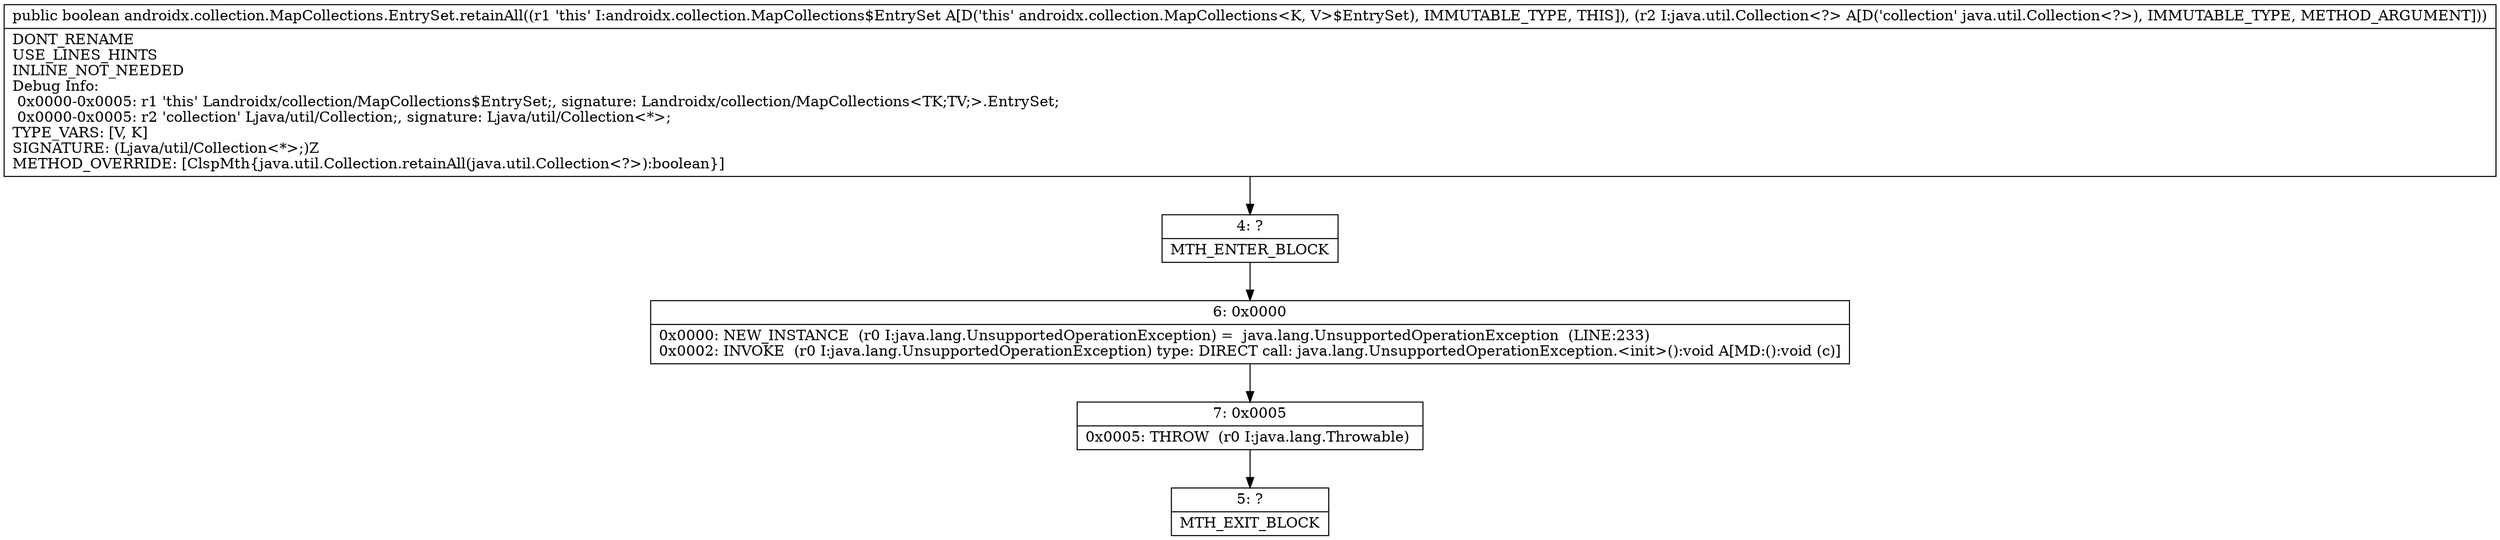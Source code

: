 digraph "CFG forandroidx.collection.MapCollections.EntrySet.retainAll(Ljava\/util\/Collection;)Z" {
Node_4 [shape=record,label="{4\:\ ?|MTH_ENTER_BLOCK\l}"];
Node_6 [shape=record,label="{6\:\ 0x0000|0x0000: NEW_INSTANCE  (r0 I:java.lang.UnsupportedOperationException) =  java.lang.UnsupportedOperationException  (LINE:233)\l0x0002: INVOKE  (r0 I:java.lang.UnsupportedOperationException) type: DIRECT call: java.lang.UnsupportedOperationException.\<init\>():void A[MD:():void (c)]\l}"];
Node_7 [shape=record,label="{7\:\ 0x0005|0x0005: THROW  (r0 I:java.lang.Throwable) \l}"];
Node_5 [shape=record,label="{5\:\ ?|MTH_EXIT_BLOCK\l}"];
MethodNode[shape=record,label="{public boolean androidx.collection.MapCollections.EntrySet.retainAll((r1 'this' I:androidx.collection.MapCollections$EntrySet A[D('this' androidx.collection.MapCollections\<K, V\>$EntrySet), IMMUTABLE_TYPE, THIS]), (r2 I:java.util.Collection\<?\> A[D('collection' java.util.Collection\<?\>), IMMUTABLE_TYPE, METHOD_ARGUMENT]))  | DONT_RENAME\lUSE_LINES_HINTS\lINLINE_NOT_NEEDED\lDebug Info:\l  0x0000\-0x0005: r1 'this' Landroidx\/collection\/MapCollections$EntrySet;, signature: Landroidx\/collection\/MapCollections\<TK;TV;\>.EntrySet;\l  0x0000\-0x0005: r2 'collection' Ljava\/util\/Collection;, signature: Ljava\/util\/Collection\<*\>;\lTYPE_VARS: [V, K]\lSIGNATURE: (Ljava\/util\/Collection\<*\>;)Z\lMETHOD_OVERRIDE: [ClspMth\{java.util.Collection.retainAll(java.util.Collection\<?\>):boolean\}]\l}"];
MethodNode -> Node_4;Node_4 -> Node_6;
Node_6 -> Node_7;
Node_7 -> Node_5;
}

